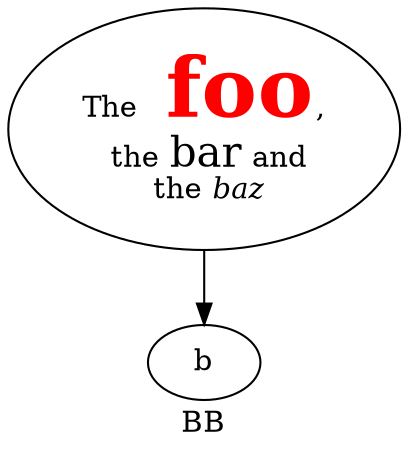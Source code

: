 strict digraph cluster_1 {
	graph [bb="0,0,151.32,210.97",
		color=red,
		label=BB,
		lheight=0.21,
		lp="75.66,11.5",
		lwidth=0.26,
		rank=same
	];
	node [label="\N"];
	a	 [height=1.6106,
		label=<The<font point-size='40'> <font color='red'><b>foo</b></font></font>,<br/> the <font point-size='20'>bar</font> and<br/> the <i>baz</i>>,
		pos="75.66,152.98",
		width=2.1017];
	b	 [height=0.5,
		pos="75.66,41",
		width=0.75];
	a -> b	 [pos="e,75.66,59.076 75.66,94.695 75.66,85.78 75.66,76.943 75.66,69.09"];
}
